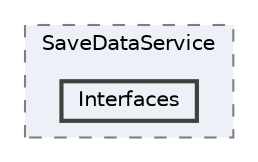 digraph "Assets/_Project/Scripts/SaveDataService/Interfaces"
{
 // LATEX_PDF_SIZE
  bgcolor="transparent";
  edge [fontname=Helvetica,fontsize=10,labelfontname=Helvetica,labelfontsize=10];
  node [fontname=Helvetica,fontsize=10,shape=box,height=0.2,width=0.4];
  compound=true
  subgraph clusterdir_9ff46e3e8eefebbb9fa5862443253b97 {
    graph [ bgcolor="#edf0f7", pencolor="grey50", label="SaveDataService", fontname=Helvetica,fontsize=10 style="filled,dashed", URL="dir_9ff46e3e8eefebbb9fa5862443253b97.html",tooltip=""]
  dir_d967a6d3763158172069d86d2f558be9 [label="Interfaces", fillcolor="#edf0f7", color="grey25", style="filled,bold", URL="dir_d967a6d3763158172069d86d2f558be9.html",tooltip=""];
  }
}
